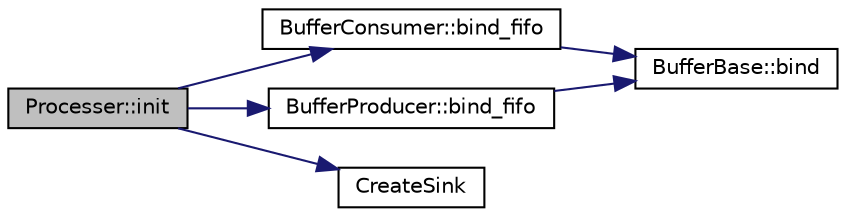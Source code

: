 digraph "Processer::init"
{
 // LATEX_PDF_SIZE
  edge [fontname="Helvetica",fontsize="10",labelfontname="Helvetica",labelfontsize="10"];
  node [fontname="Helvetica",fontsize="10",shape=record];
  rankdir="LR";
  Node1 [label="Processer::init",height=0.2,width=0.4,color="black", fillcolor="grey75", style="filled", fontcolor="black",tooltip=" "];
  Node1 -> Node2 [color="midnightblue",fontsize="10",style="solid",fontname="Helvetica"];
  Node2 [label="BufferConsumer::bind_fifo",height=0.2,width=0.4,color="black", fillcolor="white", style="filled",URL="$class_buffer_consumer.html#a6b5209f0043cb591ee1a4543a0b1b28a",tooltip=" "];
  Node2 -> Node3 [color="midnightblue",fontsize="10",style="solid",fontname="Helvetica"];
  Node3 [label="BufferBase::bind",height=0.2,width=0.4,color="black", fillcolor="white", style="filled",URL="$class_buffer_base.html#a32fbf76bd8f1eab1adbfa783cff2b26e",tooltip=" "];
  Node1 -> Node4 [color="midnightblue",fontsize="10",style="solid",fontname="Helvetica"];
  Node4 [label="BufferProducer::bind_fifo",height=0.2,width=0.4,color="black", fillcolor="white", style="filled",URL="$class_buffer_producer.html#ae938e76707cd668cdf6e20fde8052721",tooltip=" "];
  Node4 -> Node3 [color="midnightblue",fontsize="10",style="solid",fontname="Helvetica"];
  Node1 -> Node5 [color="midnightblue",fontsize="10",style="solid",fontname="Helvetica"];
  Node5 [label="CreateSink",height=0.2,width=0.4,color="black", fillcolor="white", style="filled",URL="$component_8cpp.html#adcb538324d8020896ba39abd43deada6",tooltip=" "];
}
